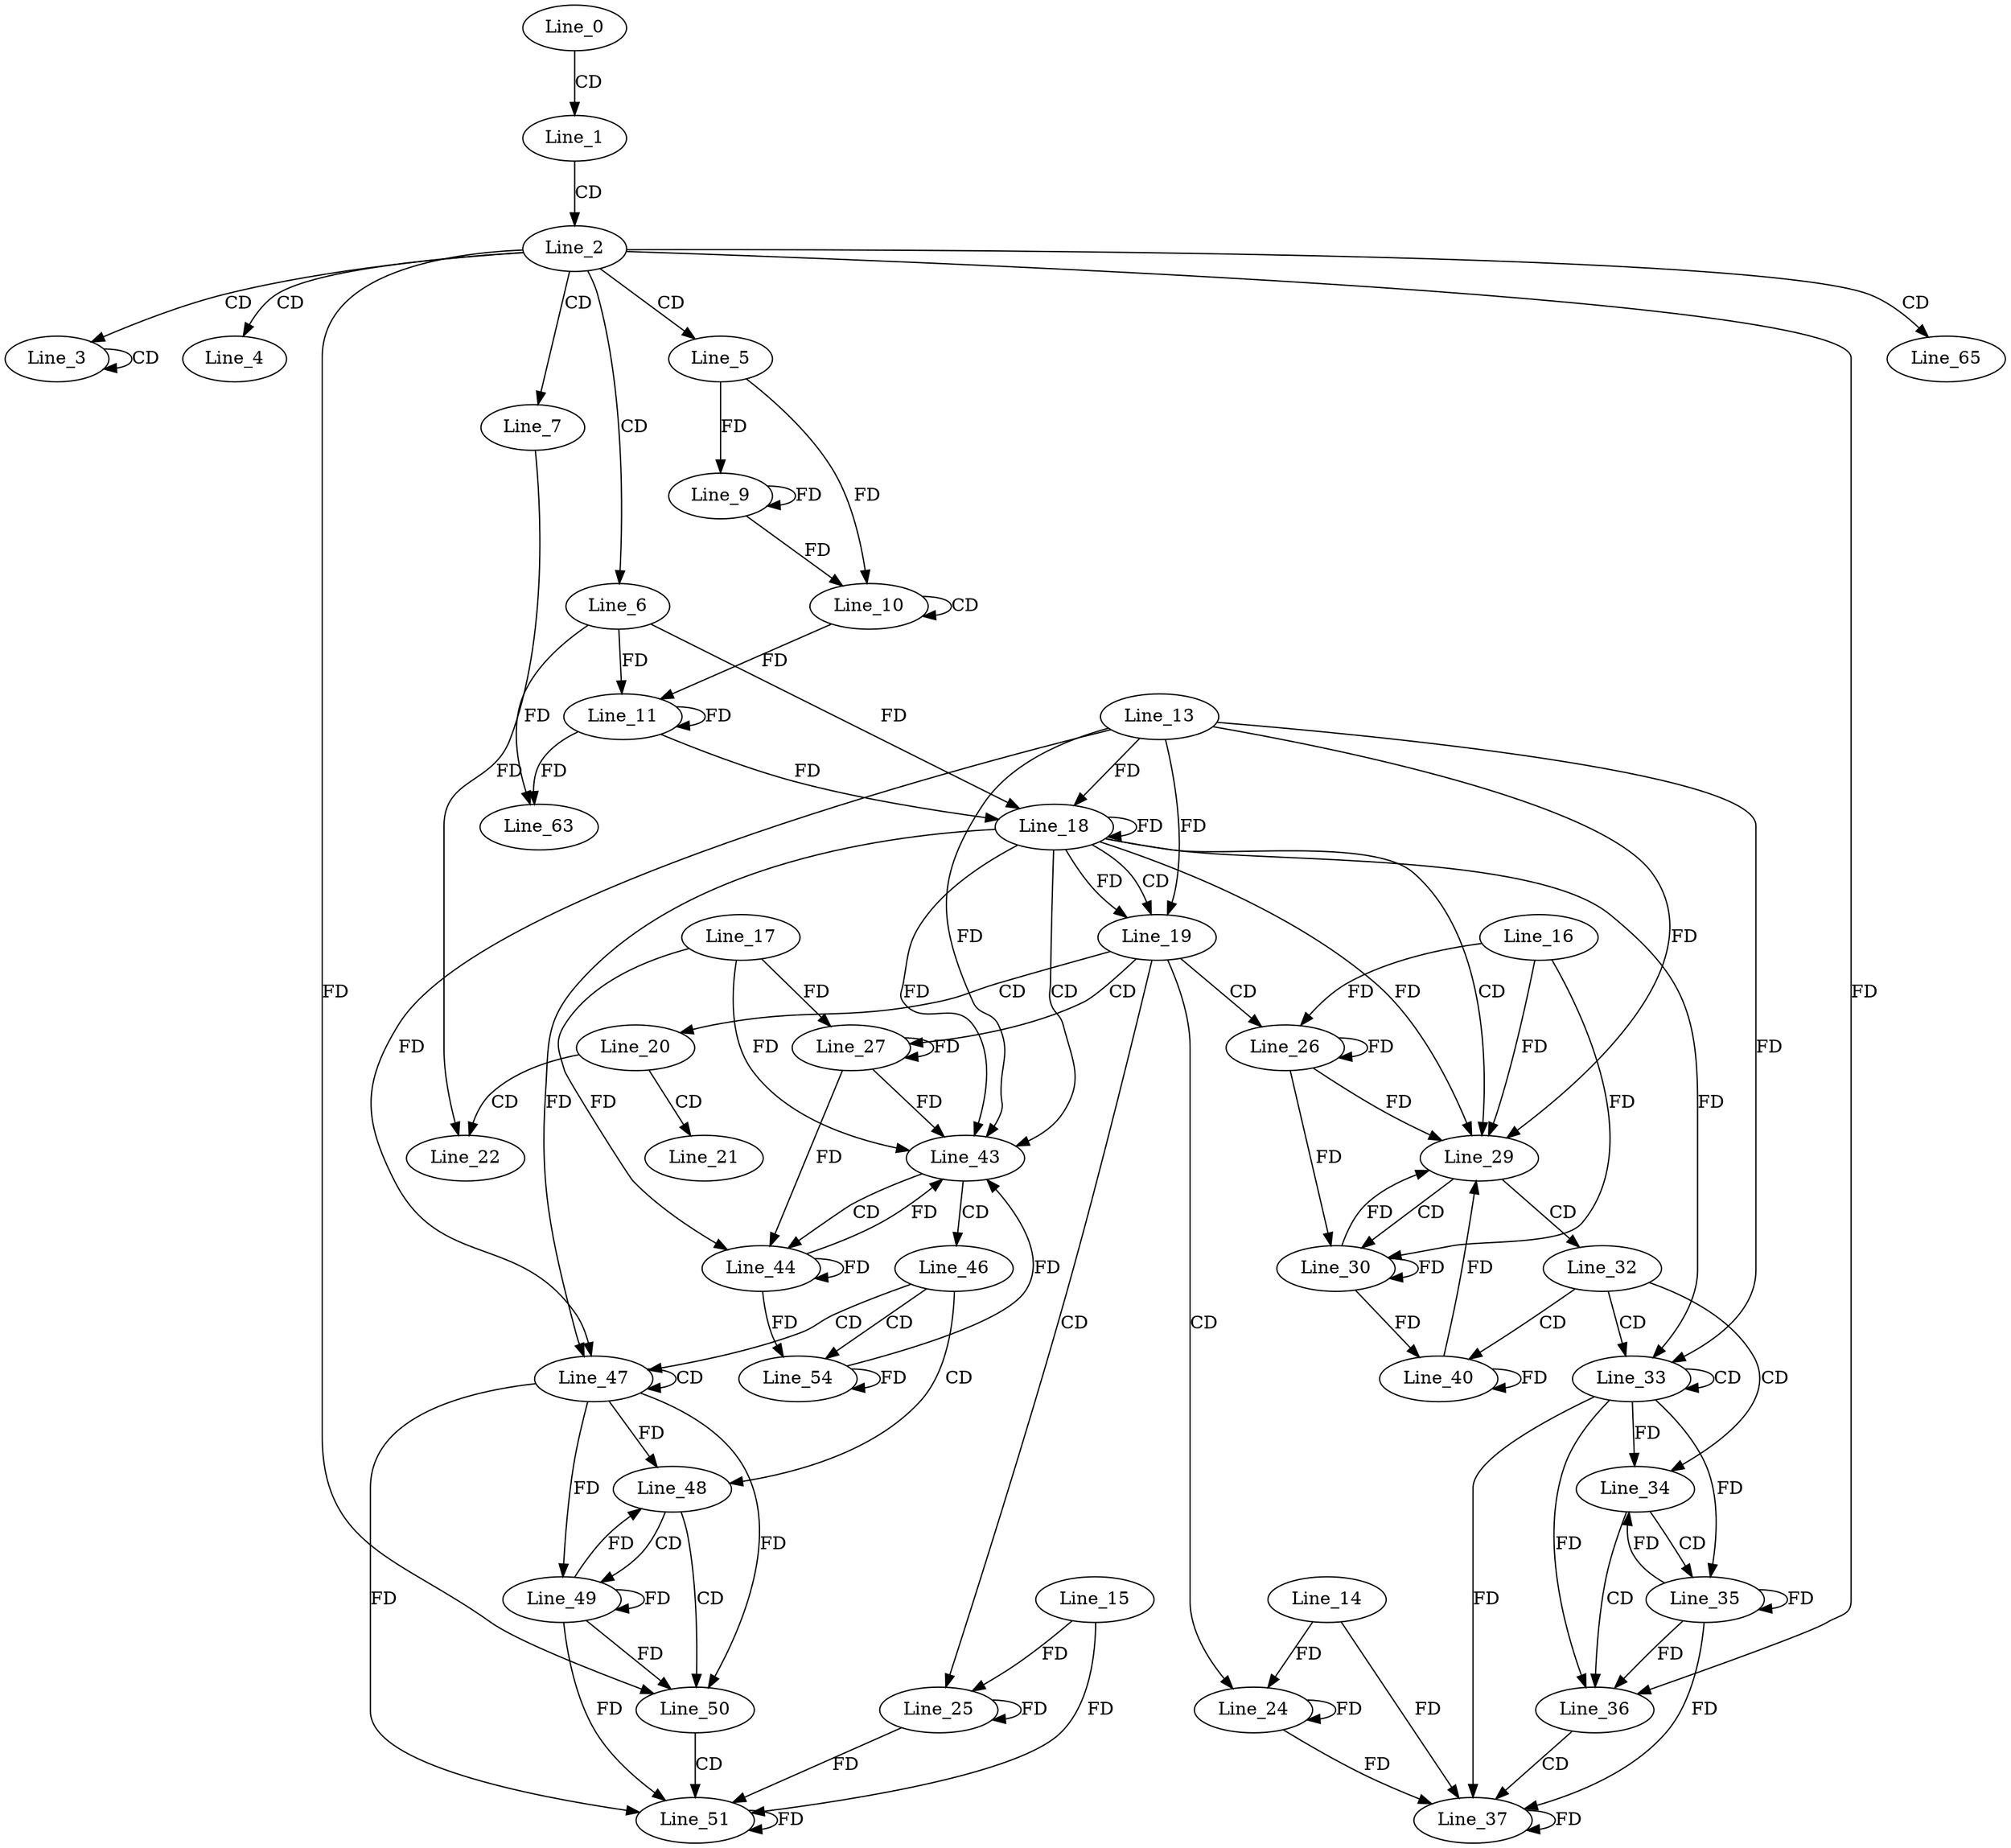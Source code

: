 digraph G {
  Line_0;
  Line_1;
  Line_2;
  Line_3;
  Line_3;
  Line_4;
  Line_5;
  Line_6;
  Line_7;
  Line_9;
  Line_10;
  Line_10;
  Line_11;
  Line_11;
  Line_18;
  Line_13;
  Line_18;
  Line_18;
  Line_19;
  Line_19;
  Line_20;
  Line_21;
  Line_22;
  Line_24;
  Line_14;
  Line_25;
  Line_15;
  Line_26;
  Line_16;
  Line_27;
  Line_17;
  Line_29;
  Line_29;
  Line_30;
  Line_32;
  Line_33;
  Line_33;
  Line_34;
  Line_35;
  Line_35;
  Line_36;
  Line_36;
  Line_37;
  Line_40;
  Line_43;
  Line_43;
  Line_44;
  Line_46;
  Line_47;
  Line_47;
  Line_48;
  Line_49;
  Line_49;
  Line_50;
  Line_50;
  Line_51;
  Line_54;
  Line_63;
  Line_65;
  Line_0 -> Line_1 [ label="CD" ];
  Line_1 -> Line_2 [ label="CD" ];
  Line_2 -> Line_3 [ label="CD" ];
  Line_3 -> Line_3 [ label="CD" ];
  Line_2 -> Line_4 [ label="CD" ];
  Line_2 -> Line_5 [ label="CD" ];
  Line_2 -> Line_6 [ label="CD" ];
  Line_2 -> Line_7 [ label="CD" ];
  Line_5 -> Line_9 [ label="FD" ];
  Line_9 -> Line_9 [ label="FD" ];
  Line_10 -> Line_10 [ label="CD" ];
  Line_5 -> Line_10 [ label="FD" ];
  Line_9 -> Line_10 [ label="FD" ];
  Line_6 -> Line_11 [ label="FD" ];
  Line_11 -> Line_11 [ label="FD" ];
  Line_10 -> Line_11 [ label="FD" ];
  Line_18 -> Line_18 [ label="FD" ];
  Line_13 -> Line_18 [ label="FD" ];
  Line_6 -> Line_18 [ label="FD" ];
  Line_11 -> Line_18 [ label="FD" ];
  Line_18 -> Line_19 [ label="CD" ];
  Line_18 -> Line_19 [ label="FD" ];
  Line_13 -> Line_19 [ label="FD" ];
  Line_19 -> Line_20 [ label="CD" ];
  Line_20 -> Line_21 [ label="CD" ];
  Line_20 -> Line_22 [ label="CD" ];
  Line_7 -> Line_22 [ label="FD" ];
  Line_19 -> Line_24 [ label="CD" ];
  Line_24 -> Line_24 [ label="FD" ];
  Line_14 -> Line_24 [ label="FD" ];
  Line_19 -> Line_25 [ label="CD" ];
  Line_25 -> Line_25 [ label="FD" ];
  Line_15 -> Line_25 [ label="FD" ];
  Line_19 -> Line_26 [ label="CD" ];
  Line_26 -> Line_26 [ label="FD" ];
  Line_16 -> Line_26 [ label="FD" ];
  Line_19 -> Line_27 [ label="CD" ];
  Line_27 -> Line_27 [ label="FD" ];
  Line_17 -> Line_27 [ label="FD" ];
  Line_18 -> Line_29 [ label="CD" ];
  Line_26 -> Line_29 [ label="FD" ];
  Line_16 -> Line_29 [ label="FD" ];
  Line_18 -> Line_29 [ label="FD" ];
  Line_13 -> Line_29 [ label="FD" ];
  Line_29 -> Line_30 [ label="CD" ];
  Line_26 -> Line_30 [ label="FD" ];
  Line_30 -> Line_30 [ label="FD" ];
  Line_16 -> Line_30 [ label="FD" ];
  Line_29 -> Line_32 [ label="CD" ];
  Line_32 -> Line_33 [ label="CD" ];
  Line_33 -> Line_33 [ label="CD" ];
  Line_18 -> Line_33 [ label="FD" ];
  Line_13 -> Line_33 [ label="FD" ];
  Line_32 -> Line_34 [ label="CD" ];
  Line_33 -> Line_34 [ label="FD" ];
  Line_34 -> Line_35 [ label="CD" ];
  Line_33 -> Line_35 [ label="FD" ];
  Line_35 -> Line_35 [ label="FD" ];
  Line_34 -> Line_36 [ label="CD" ];
  Line_33 -> Line_36 [ label="FD" ];
  Line_35 -> Line_36 [ label="FD" ];
  Line_2 -> Line_36 [ label="FD" ];
  Line_36 -> Line_37 [ label="CD" ];
  Line_24 -> Line_37 [ label="FD" ];
  Line_37 -> Line_37 [ label="FD" ];
  Line_14 -> Line_37 [ label="FD" ];
  Line_33 -> Line_37 [ label="FD" ];
  Line_35 -> Line_37 [ label="FD" ];
  Line_32 -> Line_40 [ label="CD" ];
  Line_30 -> Line_40 [ label="FD" ];
  Line_40 -> Line_40 [ label="FD" ];
  Line_18 -> Line_43 [ label="CD" ];
  Line_27 -> Line_43 [ label="FD" ];
  Line_17 -> Line_43 [ label="FD" ];
  Line_18 -> Line_43 [ label="FD" ];
  Line_13 -> Line_43 [ label="FD" ];
  Line_43 -> Line_44 [ label="CD" ];
  Line_27 -> Line_44 [ label="FD" ];
  Line_44 -> Line_44 [ label="FD" ];
  Line_17 -> Line_44 [ label="FD" ];
  Line_43 -> Line_46 [ label="CD" ];
  Line_46 -> Line_47 [ label="CD" ];
  Line_47 -> Line_47 [ label="CD" ];
  Line_18 -> Line_47 [ label="FD" ];
  Line_13 -> Line_47 [ label="FD" ];
  Line_46 -> Line_48 [ label="CD" ];
  Line_47 -> Line_48 [ label="FD" ];
  Line_48 -> Line_49 [ label="CD" ];
  Line_47 -> Line_49 [ label="FD" ];
  Line_49 -> Line_49 [ label="FD" ];
  Line_48 -> Line_50 [ label="CD" ];
  Line_47 -> Line_50 [ label="FD" ];
  Line_49 -> Line_50 [ label="FD" ];
  Line_2 -> Line_50 [ label="FD" ];
  Line_50 -> Line_51 [ label="CD" ];
  Line_25 -> Line_51 [ label="FD" ];
  Line_51 -> Line_51 [ label="FD" ];
  Line_15 -> Line_51 [ label="FD" ];
  Line_47 -> Line_51 [ label="FD" ];
  Line_49 -> Line_51 [ label="FD" ];
  Line_46 -> Line_54 [ label="CD" ];
  Line_44 -> Line_54 [ label="FD" ];
  Line_54 -> Line_54 [ label="FD" ];
  Line_6 -> Line_63 [ label="FD" ];
  Line_11 -> Line_63 [ label="FD" ];
  Line_2 -> Line_65 [ label="CD" ];
  Line_30 -> Line_29 [ label="FD" ];
  Line_40 -> Line_29 [ label="FD" ];
  Line_35 -> Line_34 [ label="FD" ];
  Line_44 -> Line_43 [ label="FD" ];
  Line_54 -> Line_43 [ label="FD" ];
  Line_49 -> Line_48 [ label="FD" ];
}
